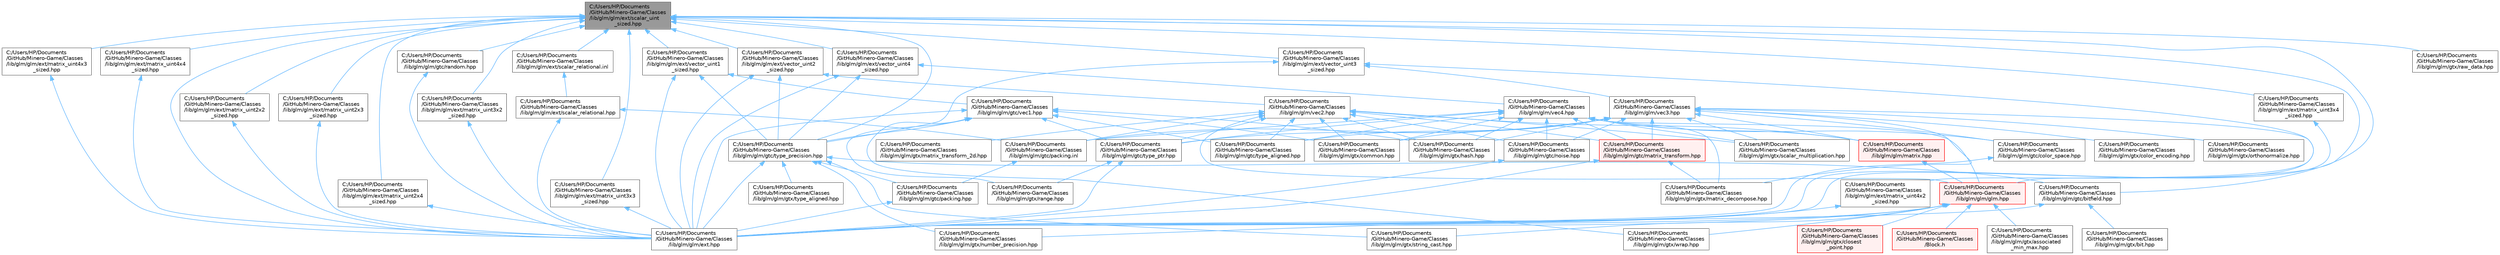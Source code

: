 digraph "C:/Users/HP/Documents/GitHub/Minero-Game/Classes/lib/glm/glm/ext/scalar_uint_sized.hpp"
{
 // LATEX_PDF_SIZE
  bgcolor="transparent";
  edge [fontname=Helvetica,fontsize=10,labelfontname=Helvetica,labelfontsize=10];
  node [fontname=Helvetica,fontsize=10,shape=box,height=0.2,width=0.4];
  Node1 [id="Node000001",label="C:/Users/HP/Documents\l/GitHub/Minero-Game/Classes\l/lib/glm/glm/ext/scalar_uint\l_sized.hpp",height=0.2,width=0.4,color="gray40", fillcolor="grey60", style="filled", fontcolor="black",tooltip=" "];
  Node1 -> Node2 [id="edge227_Node000001_Node000002",dir="back",color="steelblue1",style="solid",tooltip=" "];
  Node2 [id="Node000002",label="C:/Users/HP/Documents\l/GitHub/Minero-Game/Classes\l/lib/glm/glm/ext.hpp",height=0.2,width=0.4,color="grey40", fillcolor="white", style="filled",URL="$_classes_2lib_2glm_2glm_2ext_8hpp.html",tooltip=" "];
  Node1 -> Node3 [id="edge228_Node000001_Node000003",dir="back",color="steelblue1",style="solid",tooltip=" "];
  Node3 [id="Node000003",label="C:/Users/HP/Documents\l/GitHub/Minero-Game/Classes\l/lib/glm/glm/ext/matrix_uint2x2\l_sized.hpp",height=0.2,width=0.4,color="grey40", fillcolor="white", style="filled",URL="$_classes_2lib_2glm_2glm_2ext_2matrix__uint2x2__sized_8hpp.html",tooltip=" "];
  Node3 -> Node2 [id="edge229_Node000003_Node000002",dir="back",color="steelblue1",style="solid",tooltip=" "];
  Node1 -> Node4 [id="edge230_Node000001_Node000004",dir="back",color="steelblue1",style="solid",tooltip=" "];
  Node4 [id="Node000004",label="C:/Users/HP/Documents\l/GitHub/Minero-Game/Classes\l/lib/glm/glm/ext/matrix_uint2x3\l_sized.hpp",height=0.2,width=0.4,color="grey40", fillcolor="white", style="filled",URL="$_classes_2lib_2glm_2glm_2ext_2matrix__uint2x3__sized_8hpp.html",tooltip=" "];
  Node4 -> Node2 [id="edge231_Node000004_Node000002",dir="back",color="steelblue1",style="solid",tooltip=" "];
  Node1 -> Node5 [id="edge232_Node000001_Node000005",dir="back",color="steelblue1",style="solid",tooltip=" "];
  Node5 [id="Node000005",label="C:/Users/HP/Documents\l/GitHub/Minero-Game/Classes\l/lib/glm/glm/ext/matrix_uint2x4\l_sized.hpp",height=0.2,width=0.4,color="grey40", fillcolor="white", style="filled",URL="$_classes_2lib_2glm_2glm_2ext_2matrix__uint2x4__sized_8hpp.html",tooltip=" "];
  Node5 -> Node2 [id="edge233_Node000005_Node000002",dir="back",color="steelblue1",style="solid",tooltip=" "];
  Node1 -> Node6 [id="edge234_Node000001_Node000006",dir="back",color="steelblue1",style="solid",tooltip=" "];
  Node6 [id="Node000006",label="C:/Users/HP/Documents\l/GitHub/Minero-Game/Classes\l/lib/glm/glm/ext/matrix_uint3x2\l_sized.hpp",height=0.2,width=0.4,color="grey40", fillcolor="white", style="filled",URL="$_classes_2lib_2glm_2glm_2ext_2matrix__uint3x2__sized_8hpp.html",tooltip=" "];
  Node6 -> Node2 [id="edge235_Node000006_Node000002",dir="back",color="steelblue1",style="solid",tooltip=" "];
  Node1 -> Node7 [id="edge236_Node000001_Node000007",dir="back",color="steelblue1",style="solid",tooltip=" "];
  Node7 [id="Node000007",label="C:/Users/HP/Documents\l/GitHub/Minero-Game/Classes\l/lib/glm/glm/ext/matrix_uint3x3\l_sized.hpp",height=0.2,width=0.4,color="grey40", fillcolor="white", style="filled",URL="$_classes_2lib_2glm_2glm_2ext_2matrix__uint3x3__sized_8hpp.html",tooltip=" "];
  Node7 -> Node2 [id="edge237_Node000007_Node000002",dir="back",color="steelblue1",style="solid",tooltip=" "];
  Node1 -> Node8 [id="edge238_Node000001_Node000008",dir="back",color="steelblue1",style="solid",tooltip=" "];
  Node8 [id="Node000008",label="C:/Users/HP/Documents\l/GitHub/Minero-Game/Classes\l/lib/glm/glm/ext/matrix_uint3x4\l_sized.hpp",height=0.2,width=0.4,color="grey40", fillcolor="white", style="filled",URL="$_classes_2lib_2glm_2glm_2ext_2matrix__uint3x4__sized_8hpp.html",tooltip=" "];
  Node8 -> Node2 [id="edge239_Node000008_Node000002",dir="back",color="steelblue1",style="solid",tooltip=" "];
  Node1 -> Node9 [id="edge240_Node000001_Node000009",dir="back",color="steelblue1",style="solid",tooltip=" "];
  Node9 [id="Node000009",label="C:/Users/HP/Documents\l/GitHub/Minero-Game/Classes\l/lib/glm/glm/ext/matrix_uint4x2\l_sized.hpp",height=0.2,width=0.4,color="grey40", fillcolor="white", style="filled",URL="$_classes_2lib_2glm_2glm_2ext_2matrix__uint4x2__sized_8hpp.html",tooltip=" "];
  Node9 -> Node2 [id="edge241_Node000009_Node000002",dir="back",color="steelblue1",style="solid",tooltip=" "];
  Node1 -> Node10 [id="edge242_Node000001_Node000010",dir="back",color="steelblue1",style="solid",tooltip=" "];
  Node10 [id="Node000010",label="C:/Users/HP/Documents\l/GitHub/Minero-Game/Classes\l/lib/glm/glm/ext/matrix_uint4x3\l_sized.hpp",height=0.2,width=0.4,color="grey40", fillcolor="white", style="filled",URL="$_classes_2lib_2glm_2glm_2ext_2matrix__uint4x3__sized_8hpp.html",tooltip=" "];
  Node10 -> Node2 [id="edge243_Node000010_Node000002",dir="back",color="steelblue1",style="solid",tooltip=" "];
  Node1 -> Node11 [id="edge244_Node000001_Node000011",dir="back",color="steelblue1",style="solid",tooltip=" "];
  Node11 [id="Node000011",label="C:/Users/HP/Documents\l/GitHub/Minero-Game/Classes\l/lib/glm/glm/ext/matrix_uint4x4\l_sized.hpp",height=0.2,width=0.4,color="grey40", fillcolor="white", style="filled",URL="$_classes_2lib_2glm_2glm_2ext_2matrix__uint4x4__sized_8hpp.html",tooltip=" "];
  Node11 -> Node2 [id="edge245_Node000011_Node000002",dir="back",color="steelblue1",style="solid",tooltip=" "];
  Node1 -> Node12 [id="edge246_Node000001_Node000012",dir="back",color="steelblue1",style="solid",tooltip=" "];
  Node12 [id="Node000012",label="C:/Users/HP/Documents\l/GitHub/Minero-Game/Classes\l/lib/glm/glm/ext/scalar_relational.inl",height=0.2,width=0.4,color="grey40", fillcolor="white", style="filled",URL="$_classes_2lib_2glm_2glm_2ext_2scalar__relational_8inl.html",tooltip=" "];
  Node12 -> Node13 [id="edge247_Node000012_Node000013",dir="back",color="steelblue1",style="solid",tooltip=" "];
  Node13 [id="Node000013",label="C:/Users/HP/Documents\l/GitHub/Minero-Game/Classes\l/lib/glm/glm/ext/scalar_relational.hpp",height=0.2,width=0.4,color="grey40", fillcolor="white", style="filled",URL="$_classes_2lib_2glm_2glm_2ext_2scalar__relational_8hpp.html",tooltip=" "];
  Node13 -> Node2 [id="edge248_Node000013_Node000002",dir="back",color="steelblue1",style="solid",tooltip=" "];
  Node13 -> Node14 [id="edge249_Node000013_Node000014",dir="back",color="steelblue1",style="solid",tooltip=" "];
  Node14 [id="Node000014",label="C:/Users/HP/Documents\l/GitHub/Minero-Game/Classes\l/lib/glm/glm/gtc/packing.inl",height=0.2,width=0.4,color="grey40", fillcolor="white", style="filled",URL="$_classes_2lib_2glm_2glm_2gtc_2packing_8inl.html",tooltip=" "];
  Node14 -> Node15 [id="edge250_Node000014_Node000015",dir="back",color="steelblue1",style="solid",tooltip=" "];
  Node15 [id="Node000015",label="C:/Users/HP/Documents\l/GitHub/Minero-Game/Classes\l/lib/glm/glm/gtc/packing.hpp",height=0.2,width=0.4,color="grey40", fillcolor="white", style="filled",URL="$_classes_2lib_2glm_2glm_2gtc_2packing_8hpp.html",tooltip=" "];
  Node15 -> Node2 [id="edge251_Node000015_Node000002",dir="back",color="steelblue1",style="solid",tooltip=" "];
  Node1 -> Node16 [id="edge252_Node000001_Node000016",dir="back",color="steelblue1",style="solid",tooltip=" "];
  Node16 [id="Node000016",label="C:/Users/HP/Documents\l/GitHub/Minero-Game/Classes\l/lib/glm/glm/ext/vector_uint1\l_sized.hpp",height=0.2,width=0.4,color="grey40", fillcolor="white", style="filled",URL="$_classes_2lib_2glm_2glm_2ext_2vector__uint1__sized_8hpp.html",tooltip=" "];
  Node16 -> Node2 [id="edge253_Node000016_Node000002",dir="back",color="steelblue1",style="solid",tooltip=" "];
  Node16 -> Node17 [id="edge254_Node000016_Node000017",dir="back",color="steelblue1",style="solid",tooltip=" "];
  Node17 [id="Node000017",label="C:/Users/HP/Documents\l/GitHub/Minero-Game/Classes\l/lib/glm/glm/gtc/type_precision.hpp",height=0.2,width=0.4,color="grey40", fillcolor="white", style="filled",URL="$_classes_2lib_2glm_2glm_2gtc_2type__precision_8hpp.html",tooltip=" "];
  Node17 -> Node2 [id="edge255_Node000017_Node000002",dir="back",color="steelblue1",style="solid",tooltip=" "];
  Node17 -> Node18 [id="edge256_Node000017_Node000018",dir="back",color="steelblue1",style="solid",tooltip=" "];
  Node18 [id="Node000018",label="C:/Users/HP/Documents\l/GitHub/Minero-Game/Classes\l/lib/glm/glm/gtc/bitfield.hpp",height=0.2,width=0.4,color="grey40", fillcolor="white", style="filled",URL="$_classes_2lib_2glm_2glm_2gtc_2bitfield_8hpp.html",tooltip=" "];
  Node18 -> Node2 [id="edge257_Node000018_Node000002",dir="back",color="steelblue1",style="solid",tooltip=" "];
  Node18 -> Node19 [id="edge258_Node000018_Node000019",dir="back",color="steelblue1",style="solid",tooltip=" "];
  Node19 [id="Node000019",label="C:/Users/HP/Documents\l/GitHub/Minero-Game/Classes\l/lib/glm/glm/gtx/bit.hpp",height=0.2,width=0.4,color="grey40", fillcolor="white", style="filled",URL="$_classes_2lib_2glm_2glm_2gtx_2bit_8hpp.html",tooltip=" "];
  Node17 -> Node15 [id="edge259_Node000017_Node000015",dir="back",color="steelblue1",style="solid",tooltip=" "];
  Node17 -> Node20 [id="edge260_Node000017_Node000020",dir="back",color="steelblue1",style="solid",tooltip=" "];
  Node20 [id="Node000020",label="C:/Users/HP/Documents\l/GitHub/Minero-Game/Classes\l/lib/glm/glm/gtx/number_precision.hpp",height=0.2,width=0.4,color="grey40", fillcolor="white", style="filled",URL="$_classes_2lib_2glm_2glm_2gtx_2number__precision_8hpp.html",tooltip=" "];
  Node17 -> Node21 [id="edge261_Node000017_Node000021",dir="back",color="steelblue1",style="solid",tooltip=" "];
  Node21 [id="Node000021",label="C:/Users/HP/Documents\l/GitHub/Minero-Game/Classes\l/lib/glm/glm/gtx/string_cast.hpp",height=0.2,width=0.4,color="grey40", fillcolor="white", style="filled",URL="$_classes_2lib_2glm_2glm_2gtx_2string__cast_8hpp.html",tooltip=" "];
  Node17 -> Node22 [id="edge262_Node000017_Node000022",dir="back",color="steelblue1",style="solid",tooltip=" "];
  Node22 [id="Node000022",label="C:/Users/HP/Documents\l/GitHub/Minero-Game/Classes\l/lib/glm/glm/gtx/type_aligned.hpp",height=0.2,width=0.4,color="grey40", fillcolor="white", style="filled",URL="$_classes_2lib_2glm_2glm_2gtx_2type__aligned_8hpp.html",tooltip=" "];
  Node16 -> Node23 [id="edge263_Node000016_Node000023",dir="back",color="steelblue1",style="solid",tooltip=" "];
  Node23 [id="Node000023",label="C:/Users/HP/Documents\l/GitHub/Minero-Game/Classes\l/lib/glm/glm/gtc/vec1.hpp",height=0.2,width=0.4,color="grey40", fillcolor="white", style="filled",URL="$_classes_2lib_2glm_2glm_2gtc_2vec1_8hpp.html",tooltip=" "];
  Node23 -> Node2 [id="edge264_Node000023_Node000002",dir="back",color="steelblue1",style="solid",tooltip=" "];
  Node23 -> Node24 [id="edge265_Node000023_Node000024",dir="back",color="steelblue1",style="solid",tooltip=" "];
  Node24 [id="Node000024",label="C:/Users/HP/Documents\l/GitHub/Minero-Game/Classes\l/lib/glm/glm/gtc/type_aligned.hpp",height=0.2,width=0.4,color="grey40", fillcolor="white", style="filled",URL="$_classes_2lib_2glm_2glm_2gtc_2type__aligned_8hpp.html",tooltip=" "];
  Node23 -> Node17 [id="edge266_Node000023_Node000017",dir="back",color="steelblue1",style="solid",tooltip=" "];
  Node23 -> Node25 [id="edge267_Node000023_Node000025",dir="back",color="steelblue1",style="solid",tooltip=" "];
  Node25 [id="Node000025",label="C:/Users/HP/Documents\l/GitHub/Minero-Game/Classes\l/lib/glm/glm/gtc/type_ptr.hpp",height=0.2,width=0.4,color="grey40", fillcolor="white", style="filled",URL="$_classes_2lib_2glm_2glm_2gtc_2type__ptr_8hpp.html",tooltip=" "];
  Node25 -> Node2 [id="edge268_Node000025_Node000002",dir="back",color="steelblue1",style="solid",tooltip=" "];
  Node25 -> Node26 [id="edge269_Node000025_Node000026",dir="back",color="steelblue1",style="solid",tooltip=" "];
  Node26 [id="Node000026",label="C:/Users/HP/Documents\l/GitHub/Minero-Game/Classes\l/lib/glm/glm/gtx/range.hpp",height=0.2,width=0.4,color="grey40", fillcolor="white", style="filled",URL="$_classes_2lib_2glm_2glm_2gtx_2range_8hpp.html",tooltip=" "];
  Node23 -> Node27 [id="edge270_Node000023_Node000027",dir="back",color="steelblue1",style="solid",tooltip=" "];
  Node27 [id="Node000027",label="C:/Users/HP/Documents\l/GitHub/Minero-Game/Classes\l/lib/glm/glm/gtx/common.hpp",height=0.2,width=0.4,color="grey40", fillcolor="white", style="filled",URL="$_classes_2lib_2glm_2glm_2gtx_2common_8hpp.html",tooltip=" "];
  Node23 -> Node28 [id="edge271_Node000023_Node000028",dir="back",color="steelblue1",style="solid",tooltip=" "];
  Node28 [id="Node000028",label="C:/Users/HP/Documents\l/GitHub/Minero-Game/Classes\l/lib/glm/glm/gtx/hash.hpp",height=0.2,width=0.4,color="grey40", fillcolor="white", style="filled",URL="$_classes_2lib_2glm_2glm_2gtx_2hash_8hpp.html",tooltip=" "];
  Node23 -> Node26 [id="edge272_Node000023_Node000026",dir="back",color="steelblue1",style="solid",tooltip=" "];
  Node23 -> Node29 [id="edge273_Node000023_Node000029",dir="back",color="steelblue1",style="solid",tooltip=" "];
  Node29 [id="Node000029",label="C:/Users/HP/Documents\l/GitHub/Minero-Game/Classes\l/lib/glm/glm/gtx/wrap.hpp",height=0.2,width=0.4,color="grey40", fillcolor="white", style="filled",URL="$_classes_2lib_2glm_2glm_2gtx_2wrap_8hpp.html",tooltip=" "];
  Node1 -> Node30 [id="edge274_Node000001_Node000030",dir="back",color="steelblue1",style="solid",tooltip=" "];
  Node30 [id="Node000030",label="C:/Users/HP/Documents\l/GitHub/Minero-Game/Classes\l/lib/glm/glm/ext/vector_uint2\l_sized.hpp",height=0.2,width=0.4,color="grey40", fillcolor="white", style="filled",URL="$_classes_2lib_2glm_2glm_2ext_2vector__uint2__sized_8hpp.html",tooltip=" "];
  Node30 -> Node2 [id="edge275_Node000030_Node000002",dir="back",color="steelblue1",style="solid",tooltip=" "];
  Node30 -> Node17 [id="edge276_Node000030_Node000017",dir="back",color="steelblue1",style="solid",tooltip=" "];
  Node30 -> Node31 [id="edge277_Node000030_Node000031",dir="back",color="steelblue1",style="solid",tooltip=" "];
  Node31 [id="Node000031",label="C:/Users/HP/Documents\l/GitHub/Minero-Game/Classes\l/lib/glm/glm/vec2.hpp",height=0.2,width=0.4,color="grey40", fillcolor="white", style="filled",URL="$_classes_2lib_2glm_2glm_2vec2_8hpp.html",tooltip=" "];
  Node31 -> Node32 [id="edge278_Node000031_Node000032",dir="back",color="steelblue1",style="solid",tooltip=" "];
  Node32 [id="Node000032",label="C:/Users/HP/Documents\l/GitHub/Minero-Game/Classes\l/lib/glm/glm/glm.hpp",height=0.2,width=0.4,color="red", fillcolor="#FFF0F0", style="filled",URL="$_classes_2lib_2glm_2glm_2glm_8hpp.html",tooltip=" "];
  Node32 -> Node33 [id="edge279_Node000032_Node000033",dir="back",color="steelblue1",style="solid",tooltip=" "];
  Node33 [id="Node000033",label="C:/Users/HP/Documents\l/GitHub/Minero-Game/Classes\l/Block.h",height=0.2,width=0.4,color="red", fillcolor="#FFF0F0", style="filled",URL="$_classes_2_block_8h.html",tooltip=" "];
  Node32 -> Node2 [id="edge280_Node000032_Node000002",dir="back",color="steelblue1",style="solid",tooltip=" "];
  Node32 -> Node38 [id="edge281_Node000032_Node000038",dir="back",color="steelblue1",style="solid",tooltip=" "];
  Node38 [id="Node000038",label="C:/Users/HP/Documents\l/GitHub/Minero-Game/Classes\l/lib/glm/glm/gtx/associated\l_min_max.hpp",height=0.2,width=0.4,color="grey40", fillcolor="white", style="filled",URL="$_classes_2lib_2glm_2glm_2gtx_2associated__min__max_8hpp.html",tooltip=" "];
  Node32 -> Node39 [id="edge282_Node000032_Node000039",dir="back",color="steelblue1",style="solid",tooltip=" "];
  Node39 [id="Node000039",label="C:/Users/HP/Documents\l/GitHub/Minero-Game/Classes\l/lib/glm/glm/gtx/closest\l_point.hpp",height=0.2,width=0.4,color="red", fillcolor="#FFF0F0", style="filled",URL="$_classes_2lib_2glm_2glm_2gtx_2closest__point_8hpp.html",tooltip=" "];
  Node32 -> Node20 [id="edge283_Node000032_Node000020",dir="back",color="steelblue1",style="solid",tooltip=" "];
  Node32 -> Node21 [id="edge284_Node000032_Node000021",dir="back",color="steelblue1",style="solid",tooltip=" "];
  Node32 -> Node29 [id="edge285_Node000032_Node000029",dir="back",color="steelblue1",style="solid",tooltip=" "];
  Node31 -> Node82 [id="edge286_Node000031_Node000082",dir="back",color="steelblue1",style="solid",tooltip=" "];
  Node82 [id="Node000082",label="C:/Users/HP/Documents\l/GitHub/Minero-Game/Classes\l/lib/glm/glm/gtc/matrix_transform.hpp",height=0.2,width=0.4,color="red", fillcolor="#FFF0F0", style="filled",URL="$_classes_2lib_2glm_2glm_2gtc_2matrix__transform_8hpp.html",tooltip=" "];
  Node82 -> Node2 [id="edge287_Node000082_Node000002",dir="back",color="steelblue1",style="solid",tooltip=" "];
  Node82 -> Node86 [id="edge288_Node000082_Node000086",dir="back",color="steelblue1",style="solid",tooltip=" "];
  Node86 [id="Node000086",label="C:/Users/HP/Documents\l/GitHub/Minero-Game/Classes\l/lib/glm/glm/gtx/matrix_decompose.hpp",height=0.2,width=0.4,color="grey40", fillcolor="white", style="filled",URL="$_classes_2lib_2glm_2glm_2gtx_2matrix__decompose_8hpp.html",tooltip=" "];
  Node31 -> Node90 [id="edge289_Node000031_Node000090",dir="back",color="steelblue1",style="solid",tooltip=" "];
  Node90 [id="Node000090",label="C:/Users/HP/Documents\l/GitHub/Minero-Game/Classes\l/lib/glm/glm/gtc/noise.hpp",height=0.2,width=0.4,color="grey40", fillcolor="white", style="filled",URL="$_classes_2lib_2glm_2glm_2gtc_2noise_8hpp.html",tooltip=" "];
  Node90 -> Node2 [id="edge290_Node000090_Node000002",dir="back",color="steelblue1",style="solid",tooltip=" "];
  Node31 -> Node14 [id="edge291_Node000031_Node000014",dir="back",color="steelblue1",style="solid",tooltip=" "];
  Node31 -> Node24 [id="edge292_Node000031_Node000024",dir="back",color="steelblue1",style="solid",tooltip=" "];
  Node31 -> Node25 [id="edge293_Node000031_Node000025",dir="back",color="steelblue1",style="solid",tooltip=" "];
  Node31 -> Node27 [id="edge294_Node000031_Node000027",dir="back",color="steelblue1",style="solid",tooltip=" "];
  Node31 -> Node28 [id="edge295_Node000031_Node000028",dir="back",color="steelblue1",style="solid",tooltip=" "];
  Node31 -> Node91 [id="edge296_Node000031_Node000091",dir="back",color="steelblue1",style="solid",tooltip=" "];
  Node91 [id="Node000091",label="C:/Users/HP/Documents\l/GitHub/Minero-Game/Classes\l/lib/glm/glm/gtx/matrix_transform_2d.hpp",height=0.2,width=0.4,color="grey40", fillcolor="white", style="filled",URL="$_classes_2lib_2glm_2glm_2gtx_2matrix__transform__2d_8hpp.html",tooltip=" "];
  Node31 -> Node92 [id="edge297_Node000031_Node000092",dir="back",color="steelblue1",style="solid",tooltip=" "];
  Node92 [id="Node000092",label="C:/Users/HP/Documents\l/GitHub/Minero-Game/Classes\l/lib/glm/glm/gtx/scalar_multiplication.hpp",height=0.2,width=0.4,color="grey40", fillcolor="white", style="filled",URL="$_classes_2lib_2glm_2glm_2gtx_2scalar__multiplication_8hpp.html",tooltip=" "];
  Node31 -> Node93 [id="edge298_Node000031_Node000093",dir="back",color="steelblue1",style="solid",tooltip=" "];
  Node93 [id="Node000093",label="C:/Users/HP/Documents\l/GitHub/Minero-Game/Classes\l/lib/glm/glm/matrix.hpp",height=0.2,width=0.4,color="red", fillcolor="#FFF0F0", style="filled",URL="$_classes_2lib_2glm_2glm_2matrix_8hpp.html",tooltip=" "];
  Node93 -> Node32 [id="edge299_Node000093_Node000032",dir="back",color="steelblue1",style="solid",tooltip=" "];
  Node1 -> Node137 [id="edge300_Node000001_Node000137",dir="back",color="steelblue1",style="solid",tooltip=" "];
  Node137 [id="Node000137",label="C:/Users/HP/Documents\l/GitHub/Minero-Game/Classes\l/lib/glm/glm/ext/vector_uint3\l_sized.hpp",height=0.2,width=0.4,color="grey40", fillcolor="white", style="filled",URL="$_classes_2lib_2glm_2glm_2ext_2vector__uint3__sized_8hpp.html",tooltip=" "];
  Node137 -> Node2 [id="edge301_Node000137_Node000002",dir="back",color="steelblue1",style="solid",tooltip=" "];
  Node137 -> Node17 [id="edge302_Node000137_Node000017",dir="back",color="steelblue1",style="solid",tooltip=" "];
  Node137 -> Node138 [id="edge303_Node000137_Node000138",dir="back",color="steelblue1",style="solid",tooltip=" "];
  Node138 [id="Node000138",label="C:/Users/HP/Documents\l/GitHub/Minero-Game/Classes\l/lib/glm/glm/vec3.hpp",height=0.2,width=0.4,color="grey40", fillcolor="white", style="filled",URL="$_classes_2lib_2glm_2glm_2vec3_8hpp.html",tooltip=" "];
  Node138 -> Node32 [id="edge304_Node000138_Node000032",dir="back",color="steelblue1",style="solid",tooltip=" "];
  Node138 -> Node139 [id="edge305_Node000138_Node000139",dir="back",color="steelblue1",style="solid",tooltip=" "];
  Node139 [id="Node000139",label="C:/Users/HP/Documents\l/GitHub/Minero-Game/Classes\l/lib/glm/glm/gtc/color_space.hpp",height=0.2,width=0.4,color="grey40", fillcolor="white", style="filled",URL="$_classes_2lib_2glm_2glm_2gtc_2color__space_8hpp.html",tooltip=" "];
  Node139 -> Node2 [id="edge306_Node000139_Node000002",dir="back",color="steelblue1",style="solid",tooltip=" "];
  Node138 -> Node82 [id="edge307_Node000138_Node000082",dir="back",color="steelblue1",style="solid",tooltip=" "];
  Node138 -> Node90 [id="edge308_Node000138_Node000090",dir="back",color="steelblue1",style="solid",tooltip=" "];
  Node138 -> Node14 [id="edge309_Node000138_Node000014",dir="back",color="steelblue1",style="solid",tooltip=" "];
  Node138 -> Node24 [id="edge310_Node000138_Node000024",dir="back",color="steelblue1",style="solid",tooltip=" "];
  Node138 -> Node25 [id="edge311_Node000138_Node000025",dir="back",color="steelblue1",style="solid",tooltip=" "];
  Node138 -> Node140 [id="edge312_Node000138_Node000140",dir="back",color="steelblue1",style="solid",tooltip=" "];
  Node140 [id="Node000140",label="C:/Users/HP/Documents\l/GitHub/Minero-Game/Classes\l/lib/glm/glm/gtx/color_encoding.hpp",height=0.2,width=0.4,color="grey40", fillcolor="white", style="filled",URL="$_classes_2lib_2glm_2glm_2gtx_2color__encoding_8hpp.html",tooltip=" "];
  Node138 -> Node27 [id="edge313_Node000138_Node000027",dir="back",color="steelblue1",style="solid",tooltip=" "];
  Node138 -> Node28 [id="edge314_Node000138_Node000028",dir="back",color="steelblue1",style="solid",tooltip=" "];
  Node138 -> Node86 [id="edge315_Node000138_Node000086",dir="back",color="steelblue1",style="solid",tooltip=" "];
  Node138 -> Node118 [id="edge316_Node000138_Node000118",dir="back",color="steelblue1",style="solid",tooltip=" "];
  Node118 [id="Node000118",label="C:/Users/HP/Documents\l/GitHub/Minero-Game/Classes\l/lib/glm/glm/gtx/orthonormalize.hpp",height=0.2,width=0.4,color="grey40", fillcolor="white", style="filled",URL="$_classes_2lib_2glm_2glm_2gtx_2orthonormalize_8hpp.html",tooltip=" "];
  Node138 -> Node92 [id="edge317_Node000138_Node000092",dir="back",color="steelblue1",style="solid",tooltip=" "];
  Node138 -> Node93 [id="edge318_Node000138_Node000093",dir="back",color="steelblue1",style="solid",tooltip=" "];
  Node1 -> Node141 [id="edge319_Node000001_Node000141",dir="back",color="steelblue1",style="solid",tooltip=" "];
  Node141 [id="Node000141",label="C:/Users/HP/Documents\l/GitHub/Minero-Game/Classes\l/lib/glm/glm/ext/vector_uint4\l_sized.hpp",height=0.2,width=0.4,color="grey40", fillcolor="white", style="filled",URL="$_classes_2lib_2glm_2glm_2ext_2vector__uint4__sized_8hpp.html",tooltip=" "];
  Node141 -> Node2 [id="edge320_Node000141_Node000002",dir="back",color="steelblue1",style="solid",tooltip=" "];
  Node141 -> Node17 [id="edge321_Node000141_Node000017",dir="back",color="steelblue1",style="solid",tooltip=" "];
  Node141 -> Node142 [id="edge322_Node000141_Node000142",dir="back",color="steelblue1",style="solid",tooltip=" "];
  Node142 [id="Node000142",label="C:/Users/HP/Documents\l/GitHub/Minero-Game/Classes\l/lib/glm/glm/vec4.hpp",height=0.2,width=0.4,color="grey40", fillcolor="white", style="filled",URL="$_classes_2lib_2glm_2glm_2vec4_8hpp.html",tooltip=" "];
  Node142 -> Node32 [id="edge323_Node000142_Node000032",dir="back",color="steelblue1",style="solid",tooltip=" "];
  Node142 -> Node139 [id="edge324_Node000142_Node000139",dir="back",color="steelblue1",style="solid",tooltip=" "];
  Node142 -> Node82 [id="edge325_Node000142_Node000082",dir="back",color="steelblue1",style="solid",tooltip=" "];
  Node142 -> Node90 [id="edge326_Node000142_Node000090",dir="back",color="steelblue1",style="solid",tooltip=" "];
  Node142 -> Node14 [id="edge327_Node000142_Node000014",dir="back",color="steelblue1",style="solid",tooltip=" "];
  Node142 -> Node24 [id="edge328_Node000142_Node000024",dir="back",color="steelblue1",style="solid",tooltip=" "];
  Node142 -> Node25 [id="edge329_Node000142_Node000025",dir="back",color="steelblue1",style="solid",tooltip=" "];
  Node142 -> Node27 [id="edge330_Node000142_Node000027",dir="back",color="steelblue1",style="solid",tooltip=" "];
  Node142 -> Node28 [id="edge331_Node000142_Node000028",dir="back",color="steelblue1",style="solid",tooltip=" "];
  Node142 -> Node86 [id="edge332_Node000142_Node000086",dir="back",color="steelblue1",style="solid",tooltip=" "];
  Node142 -> Node92 [id="edge333_Node000142_Node000092",dir="back",color="steelblue1",style="solid",tooltip=" "];
  Node142 -> Node93 [id="edge334_Node000142_Node000093",dir="back",color="steelblue1",style="solid",tooltip=" "];
  Node1 -> Node18 [id="edge335_Node000001_Node000018",dir="back",color="steelblue1",style="solid",tooltip=" "];
  Node1 -> Node143 [id="edge336_Node000001_Node000143",dir="back",color="steelblue1",style="solid",tooltip=" "];
  Node143 [id="Node000143",label="C:/Users/HP/Documents\l/GitHub/Minero-Game/Classes\l/lib/glm/glm/gtc/random.hpp",height=0.2,width=0.4,color="grey40", fillcolor="white", style="filled",URL="$_classes_2lib_2glm_2glm_2gtc_2random_8hpp.html",tooltip=" "];
  Node143 -> Node2 [id="edge337_Node000143_Node000002",dir="back",color="steelblue1",style="solid",tooltip=" "];
  Node1 -> Node17 [id="edge338_Node000001_Node000017",dir="back",color="steelblue1",style="solid",tooltip=" "];
  Node1 -> Node144 [id="edge339_Node000001_Node000144",dir="back",color="steelblue1",style="solid",tooltip=" "];
  Node144 [id="Node000144",label="C:/Users/HP/Documents\l/GitHub/Minero-Game/Classes\l/lib/glm/glm/gtx/raw_data.hpp",height=0.2,width=0.4,color="grey40", fillcolor="white", style="filled",URL="$_classes_2lib_2glm_2glm_2gtx_2raw__data_8hpp.html",tooltip=" "];
}
